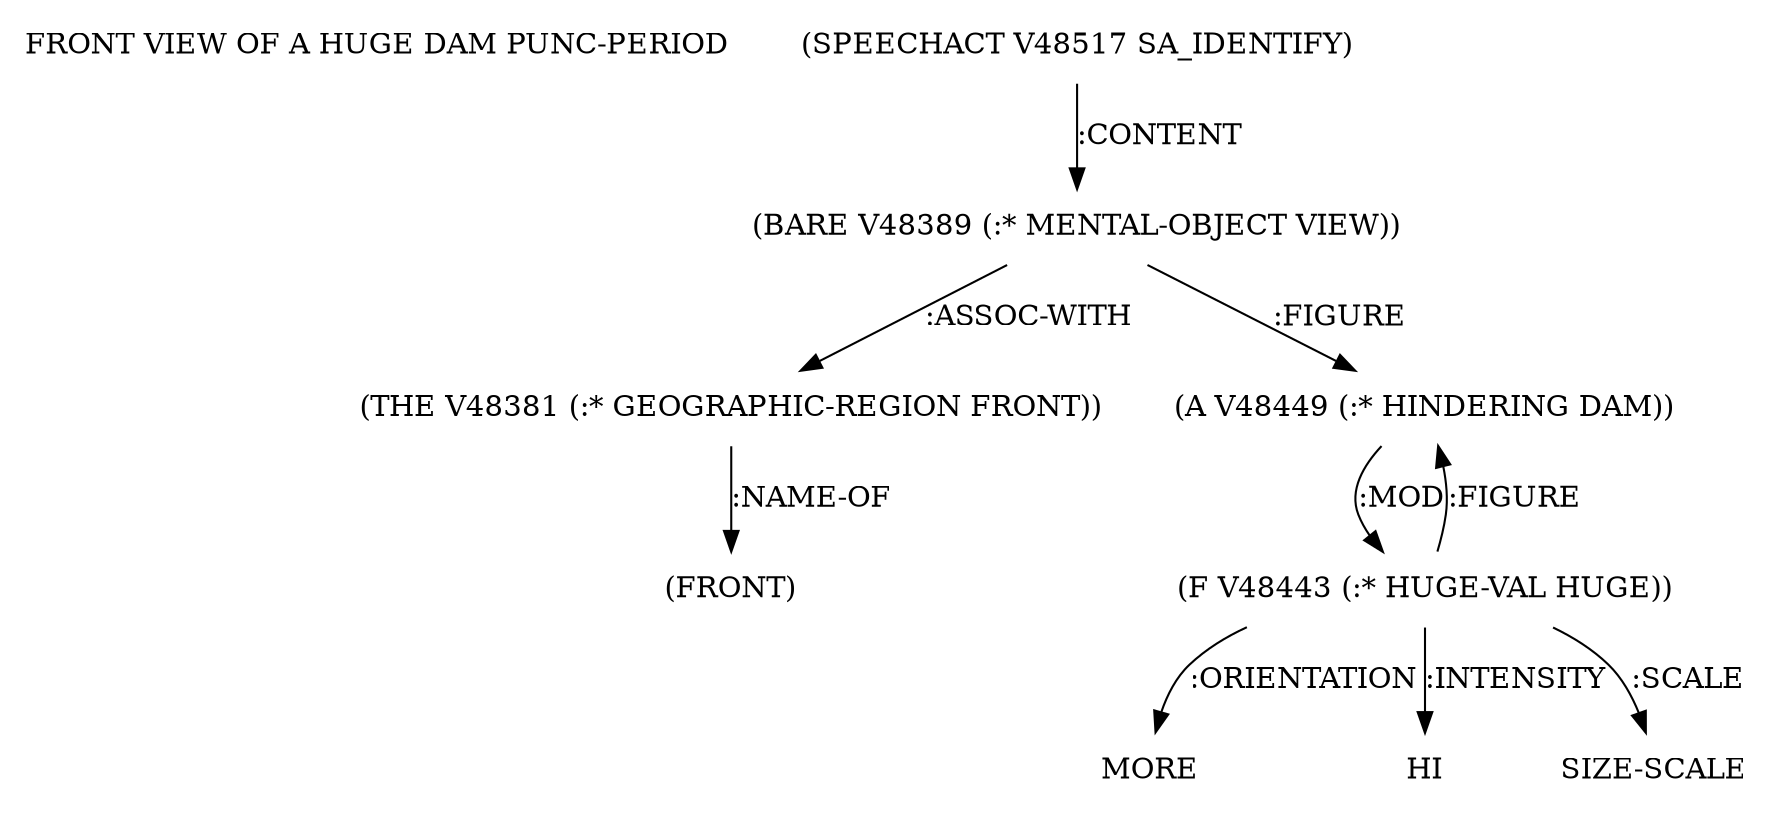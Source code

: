 digraph Terms {
  node [shape=none]
  "FRONT VIEW OF A HUGE DAM PUNC-PERIOD"
  "V48517" [label="(SPEECHACT V48517 SA_IDENTIFY)"]
  "V48517" -> "V48389" [label=":CONTENT"]
  "V48389" [label="(BARE V48389 (:* MENTAL-OBJECT VIEW))"]
  "V48389" -> "V48381" [label=":ASSOC-WITH"]
  "V48389" -> "V48449" [label=":FIGURE"]
  "V48381" [label="(THE V48381 (:* GEOGRAPHIC-REGION FRONT))"]
  "V48381" -> "NT48745" [label=":NAME-OF"]
  "NT48745" [label="(FRONT)"]
  "V48449" [label="(A V48449 (:* HINDERING DAM))"]
  "V48449" -> "V48443" [label=":MOD"]
  "V48443" [label="(F V48443 (:* HUGE-VAL HUGE))"]
  "V48443" -> "NT48746" [label=":ORIENTATION"]
  "NT48746" [label="MORE"]
  "V48443" -> "NT48747" [label=":INTENSITY"]
  "NT48747" [label="HI"]
  "V48443" -> "V48449" [label=":FIGURE"]
  "V48443" -> "NT48748" [label=":SCALE"]
  "NT48748" [label="SIZE-SCALE"]
}

